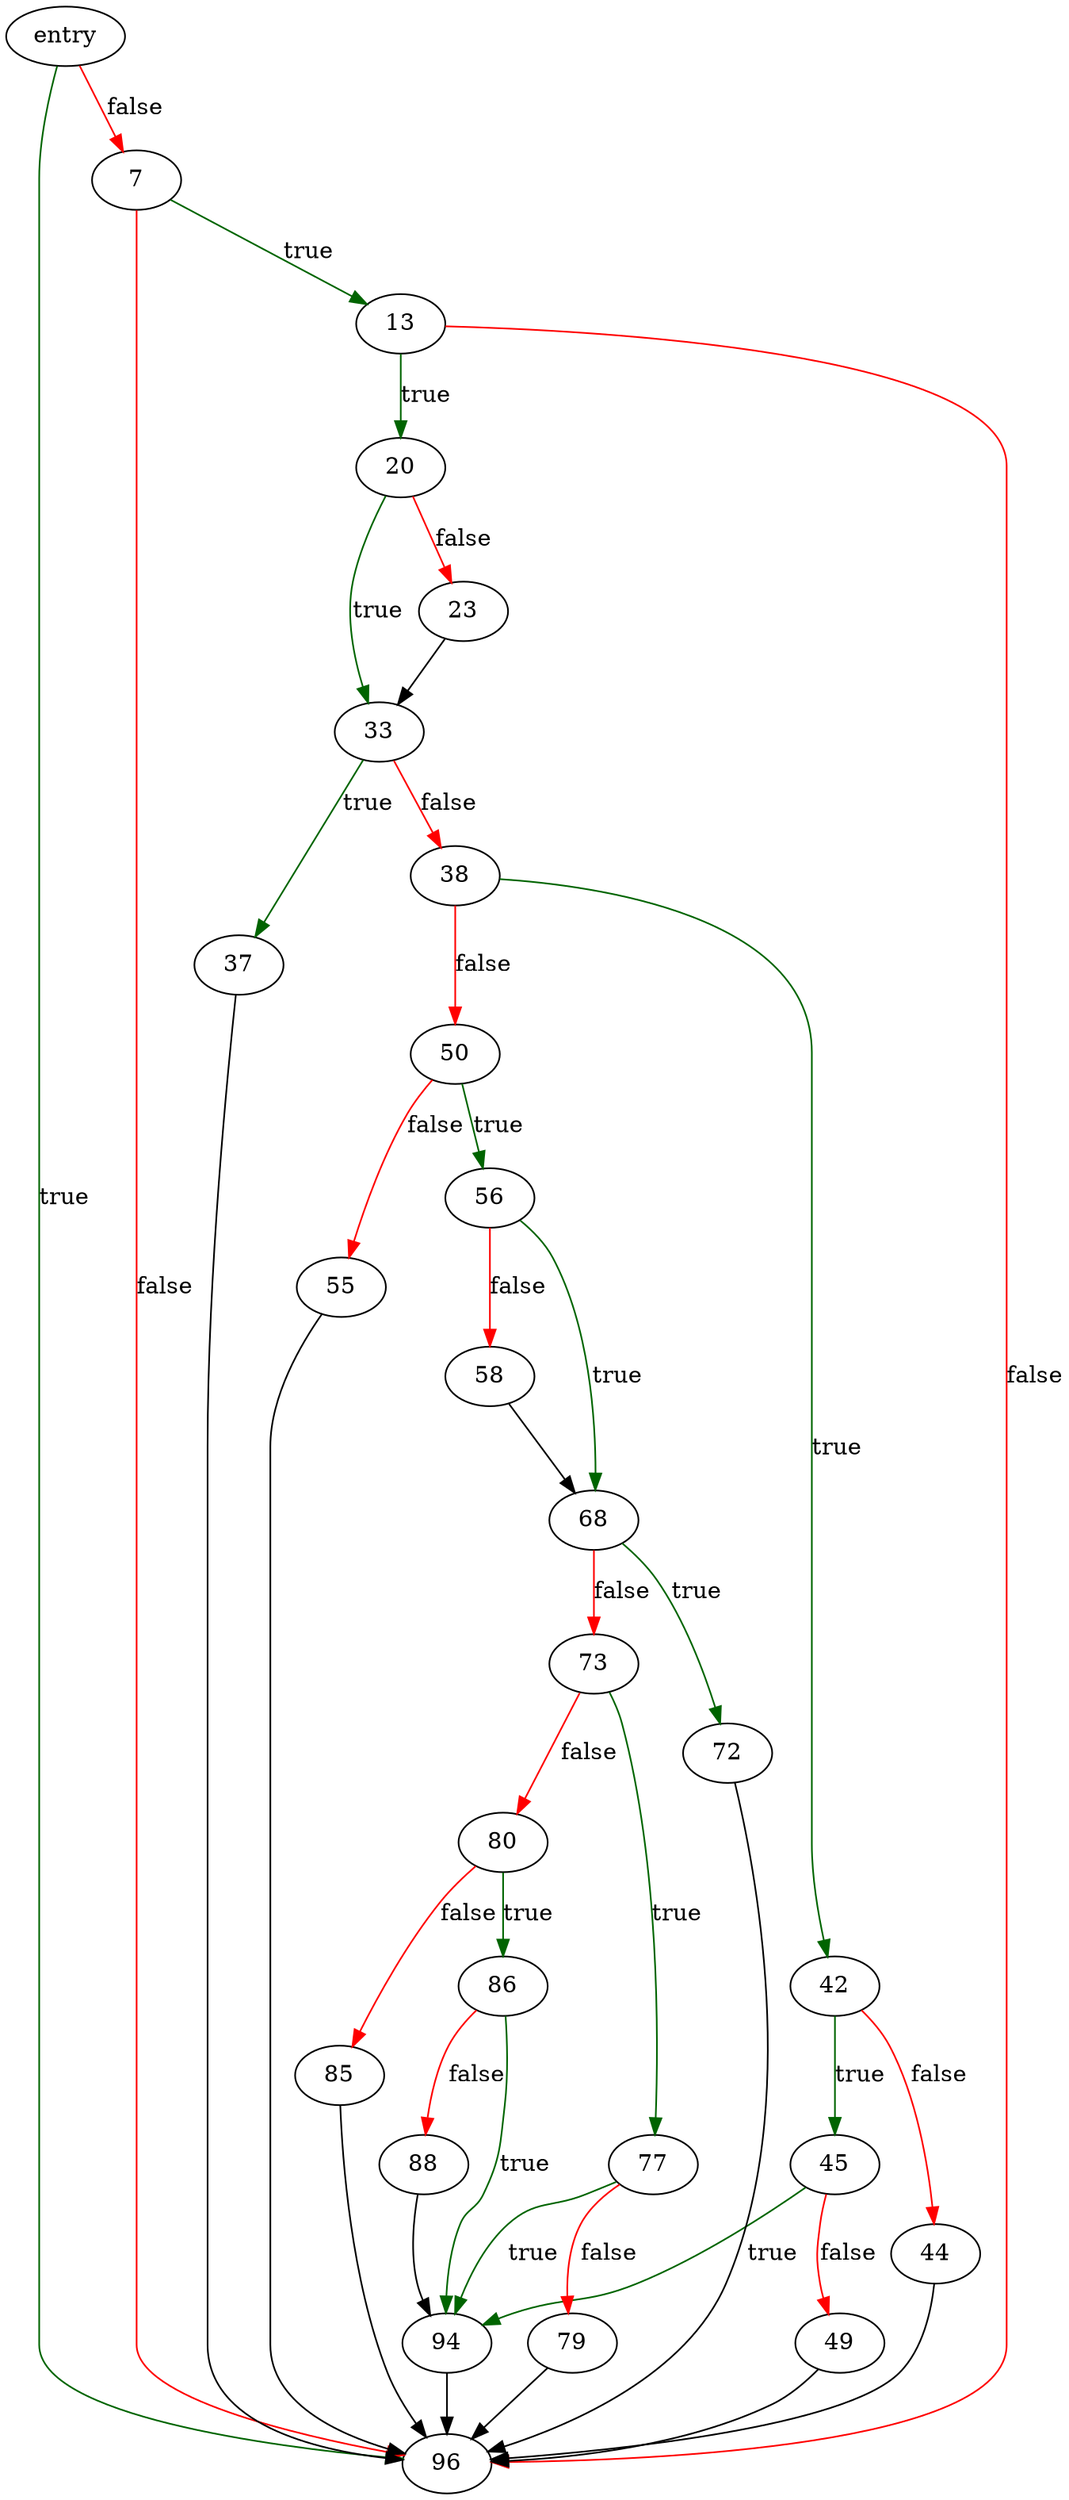 digraph "decode_4" {
	// Node definitions.
	4 [label=entry];
	7;
	13;
	20;
	23;
	33;
	37;
	38;
	42;
	44;
	45;
	49;
	50;
	55;
	56;
	58;
	68;
	72;
	73;
	77;
	79;
	80;
	85;
	86;
	88;
	94;
	96;

	// Edge definitions.
	4 -> 7 [
		color=red
		label=false
	];
	4 -> 96 [
		color=darkgreen
		label=true
	];
	7 -> 13 [
		color=darkgreen
		label=true
	];
	7 -> 96 [
		color=red
		label=false
	];
	13 -> 20 [
		color=darkgreen
		label=true
	];
	13 -> 96 [
		color=red
		label=false
	];
	20 -> 23 [
		color=red
		label=false
	];
	20 -> 33 [
		color=darkgreen
		label=true
	];
	23 -> 33;
	33 -> 37 [
		color=darkgreen
		label=true
	];
	33 -> 38 [
		color=red
		label=false
	];
	37 -> 96;
	38 -> 42 [
		color=darkgreen
		label=true
	];
	38 -> 50 [
		color=red
		label=false
	];
	42 -> 44 [
		color=red
		label=false
	];
	42 -> 45 [
		color=darkgreen
		label=true
	];
	44 -> 96;
	45 -> 49 [
		color=red
		label=false
	];
	45 -> 94 [
		color=darkgreen
		label=true
	];
	49 -> 96;
	50 -> 55 [
		color=red
		label=false
	];
	50 -> 56 [
		color=darkgreen
		label=true
	];
	55 -> 96;
	56 -> 58 [
		color=red
		label=false
	];
	56 -> 68 [
		color=darkgreen
		label=true
	];
	58 -> 68;
	68 -> 72 [
		color=darkgreen
		label=true
	];
	68 -> 73 [
		color=red
		label=false
	];
	72 -> 96;
	73 -> 77 [
		color=darkgreen
		label=true
	];
	73 -> 80 [
		color=red
		label=false
	];
	77 -> 79 [
		color=red
		label=false
	];
	77 -> 94 [
		color=darkgreen
		label=true
	];
	79 -> 96;
	80 -> 85 [
		color=red
		label=false
	];
	80 -> 86 [
		color=darkgreen
		label=true
	];
	85 -> 96;
	86 -> 88 [
		color=red
		label=false
	];
	86 -> 94 [
		color=darkgreen
		label=true
	];
	88 -> 94;
	94 -> 96;
}